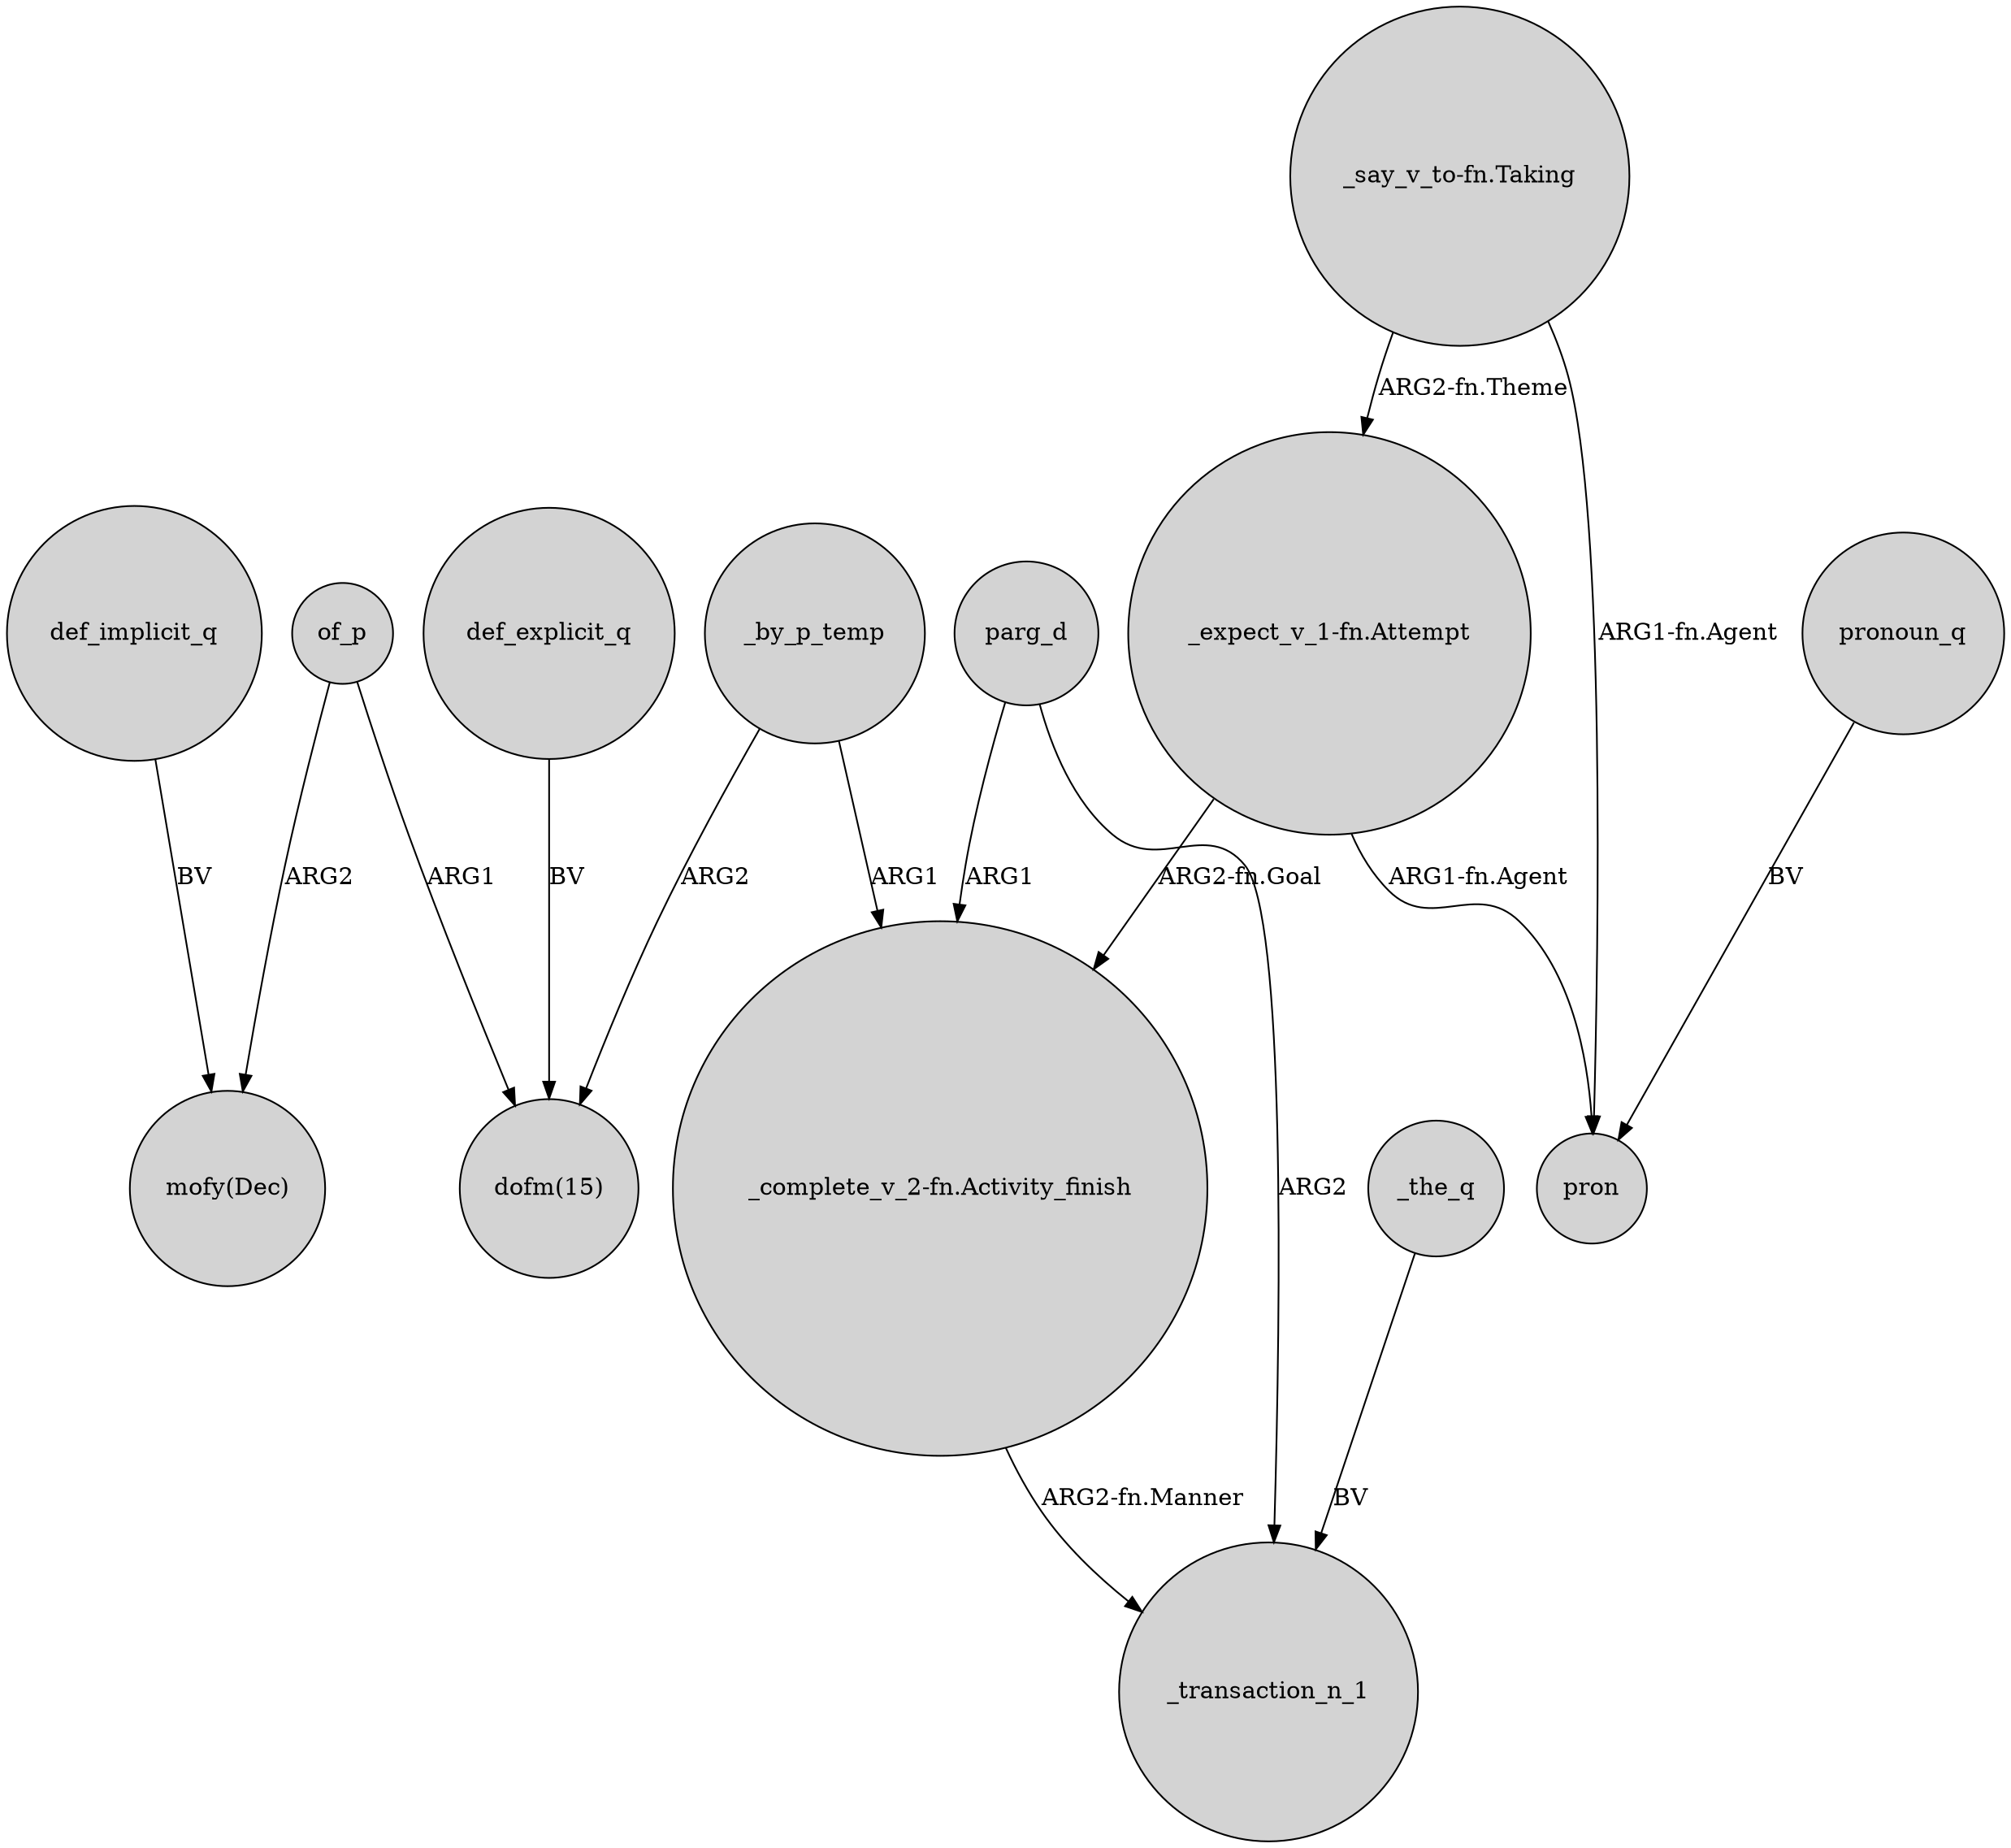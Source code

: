 digraph {
	node [shape=circle style=filled]
	_by_p_temp -> "dofm(15)" [label=ARG2]
	"_complete_v_2-fn.Activity_finish" -> _transaction_n_1 [label="ARG2-fn.Manner"]
	of_p -> "mofy(Dec)" [label=ARG2]
	of_p -> "dofm(15)" [label=ARG1]
	def_explicit_q -> "dofm(15)" [label=BV]
	"_expect_v_1-fn.Attempt" -> pron [label="ARG1-fn.Agent"]
	_by_p_temp -> "_complete_v_2-fn.Activity_finish" [label=ARG1]
	"_expect_v_1-fn.Attempt" -> "_complete_v_2-fn.Activity_finish" [label="ARG2-fn.Goal"]
	parg_d -> _transaction_n_1 [label=ARG2]
	"_say_v_to-fn.Taking" -> pron [label="ARG1-fn.Agent"]
	parg_d -> "_complete_v_2-fn.Activity_finish" [label=ARG1]
	pronoun_q -> pron [label=BV]
	_the_q -> _transaction_n_1 [label=BV]
	"_say_v_to-fn.Taking" -> "_expect_v_1-fn.Attempt" [label="ARG2-fn.Theme"]
	def_implicit_q -> "mofy(Dec)" [label=BV]
}
